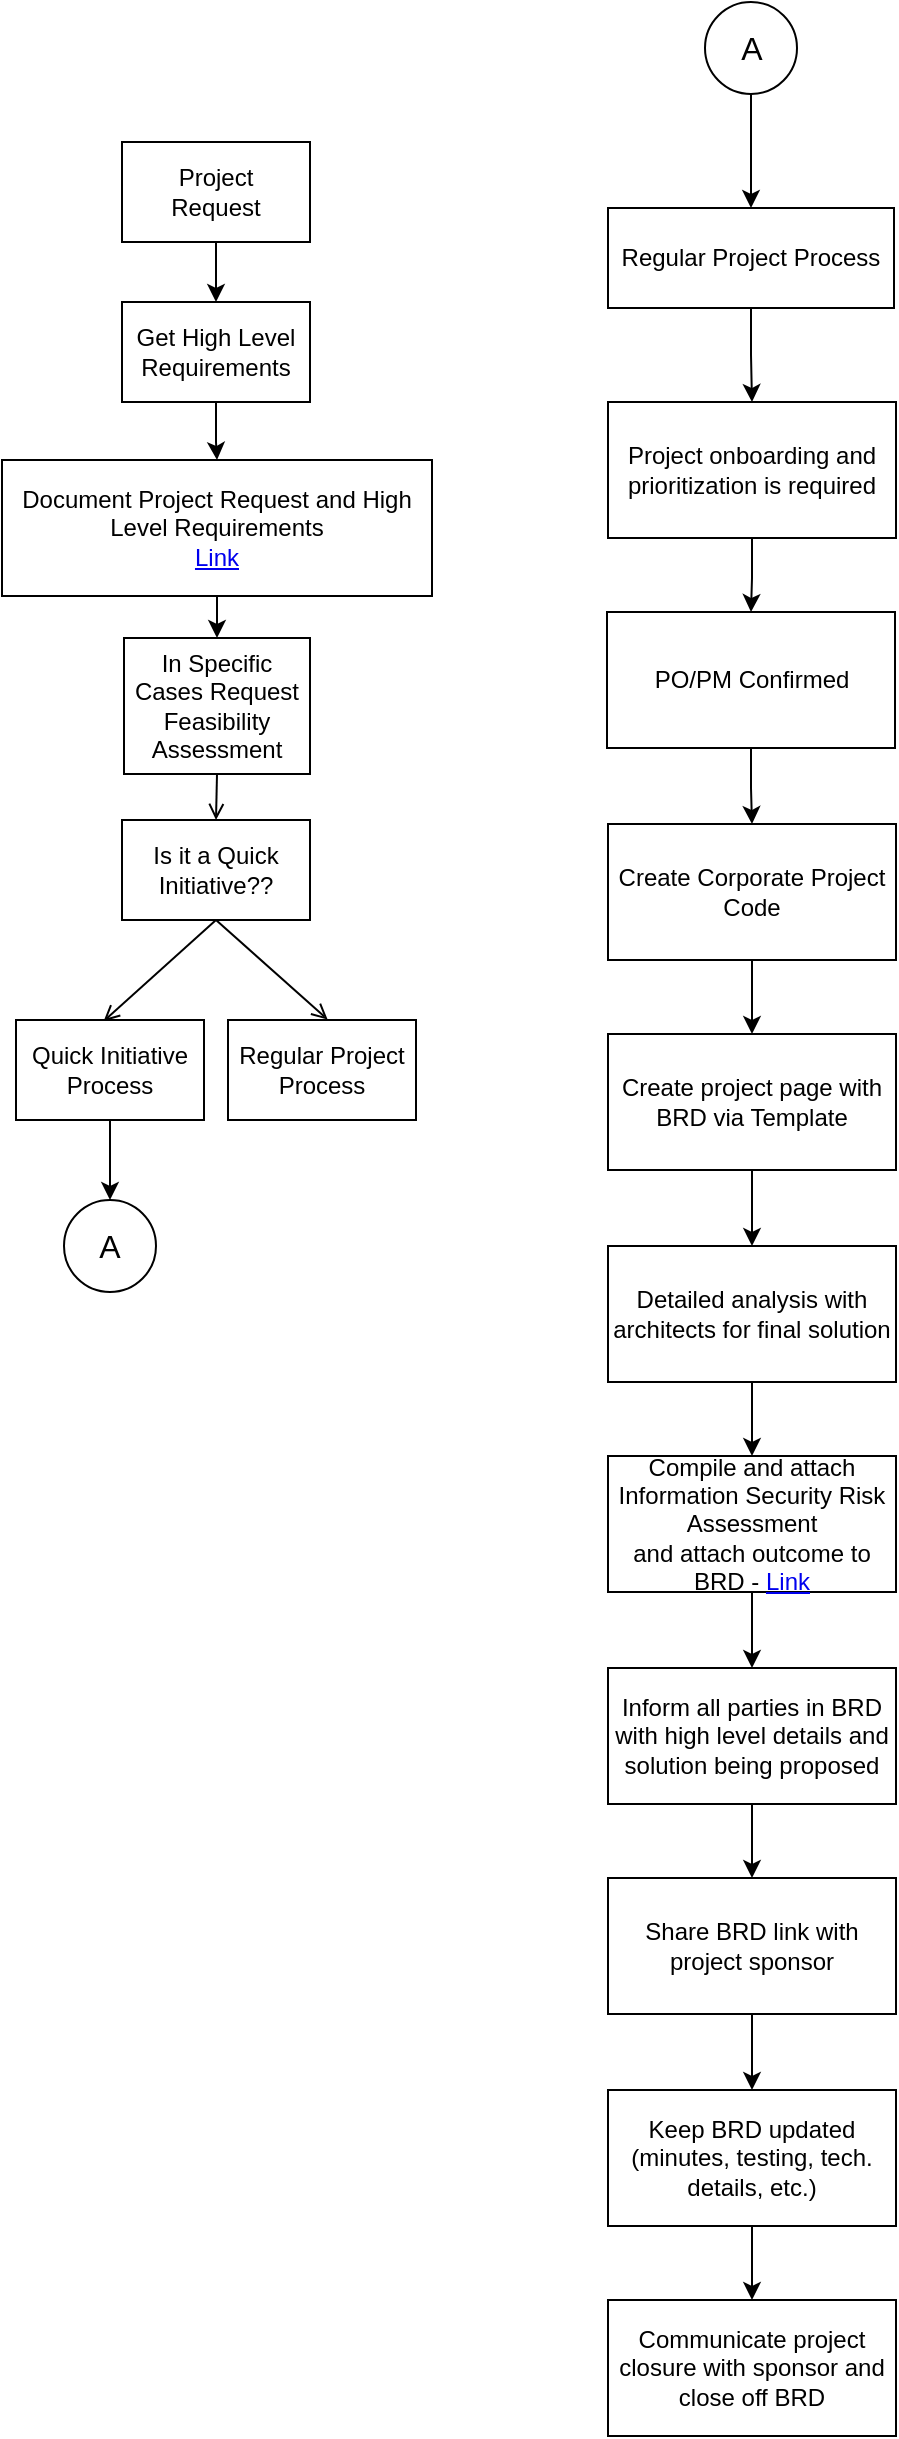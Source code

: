 <mxfile version="19.0.0" type="github">
  <diagram id="UuINoagajCsAjQXCb1hG" name="Page-1">
    <mxGraphModel dx="1668" dy="882" grid="0" gridSize="10" guides="1" tooltips="1" connect="1" arrows="1" fold="1" page="0" pageScale="1" pageWidth="850" pageHeight="1100" math="0" shadow="0">
      <root>
        <mxCell id="0" />
        <mxCell id="1" parent="0" />
        <mxCell id="QRZgRqmGAZugamxMWLYE-2" style="edgeStyle=orthogonalEdgeStyle;rounded=0;orthogonalLoop=1;jettySize=auto;html=1;exitX=0.5;exitY=1;exitDx=0;exitDy=0;entryX=0.5;entryY=0;entryDx=0;entryDy=0;" parent="1" source="a5484PJUVfSCDonEMbwy-1" target="a5484PJUVfSCDonEMbwy-2" edge="1">
          <mxGeometry relative="1" as="geometry" />
        </mxCell>
        <mxCell id="a5484PJUVfSCDonEMbwy-1" value="Project &lt;br&gt;Request" style="rounded=0;whiteSpace=wrap;html=1;hachureGap=4;" parent="1" vertex="1">
          <mxGeometry x="-486" y="-79" width="94" height="50" as="geometry" />
        </mxCell>
        <mxCell id="QRZgRqmGAZugamxMWLYE-3" style="edgeStyle=orthogonalEdgeStyle;rounded=0;orthogonalLoop=1;jettySize=auto;html=1;exitX=0.5;exitY=1;exitDx=0;exitDy=0;" parent="1" source="a5484PJUVfSCDonEMbwy-2" target="0aMMqWP5mhxlDu2Pbyt3-1" edge="1">
          <mxGeometry relative="1" as="geometry" />
        </mxCell>
        <mxCell id="a5484PJUVfSCDonEMbwy-2" value="Get High Level Requirements" style="rounded=0;whiteSpace=wrap;html=1;hachureGap=4;" parent="1" vertex="1">
          <mxGeometry x="-486" y="1" width="94" height="50" as="geometry" />
        </mxCell>
        <mxCell id="a5484PJUVfSCDonEMbwy-8" style="edgeStyle=none;curved=1;rounded=0;orthogonalLoop=1;jettySize=auto;html=1;entryX=0.53;entryY=-0.004;entryDx=0;entryDy=0;entryPerimeter=0;endArrow=open;sourcePerimeterSpacing=8;targetPerimeterSpacing=8;exitX=0.5;exitY=1;exitDx=0;exitDy=0;" parent="1" source="a5484PJUVfSCDonEMbwy-3" target="a5484PJUVfSCDonEMbwy-5" edge="1">
          <mxGeometry relative="1" as="geometry" />
        </mxCell>
        <mxCell id="a5484PJUVfSCDonEMbwy-9" style="edgeStyle=none;curved=1;rounded=0;orthogonalLoop=1;jettySize=auto;html=1;entryX=0.466;entryY=0.012;entryDx=0;entryDy=0;entryPerimeter=0;endArrow=open;sourcePerimeterSpacing=8;targetPerimeterSpacing=8;exitX=0.5;exitY=1;exitDx=0;exitDy=0;" parent="1" source="a5484PJUVfSCDonEMbwy-3" target="a5484PJUVfSCDonEMbwy-4" edge="1">
          <mxGeometry relative="1" as="geometry" />
        </mxCell>
        <mxCell id="a5484PJUVfSCDonEMbwy-3" value="Is it a Quick Initiative??" style="rounded=0;whiteSpace=wrap;html=1;hachureGap=4;" parent="1" vertex="1">
          <mxGeometry x="-486" y="260" width="94" height="50" as="geometry" />
        </mxCell>
        <mxCell id="QTm_D1VfI3Hyz9MsJBKu-14" value="" style="edgeStyle=orthogonalEdgeStyle;rounded=0;orthogonalLoop=1;jettySize=auto;html=1;fontSize=16;" edge="1" parent="1" source="a5484PJUVfSCDonEMbwy-4" target="QTm_D1VfI3Hyz9MsJBKu-13">
          <mxGeometry relative="1" as="geometry" />
        </mxCell>
        <mxCell id="a5484PJUVfSCDonEMbwy-4" value="Quick Initiative&lt;br&gt;Process" style="rounded=0;whiteSpace=wrap;html=1;hachureGap=4;" parent="1" vertex="1">
          <mxGeometry x="-539" y="360" width="94" height="50" as="geometry" />
        </mxCell>
        <mxCell id="a5484PJUVfSCDonEMbwy-5" value="Regular Project Process" style="rounded=0;whiteSpace=wrap;html=1;hachureGap=4;" parent="1" vertex="1">
          <mxGeometry x="-433" y="360" width="94" height="50" as="geometry" />
        </mxCell>
        <mxCell id="QTm_D1VfI3Hyz9MsJBKu-3" value="" style="edgeStyle=orthogonalEdgeStyle;rounded=0;orthogonalLoop=1;jettySize=auto;html=1;" edge="1" parent="1" source="a5484PJUVfSCDonEMbwy-14" target="a5484PJUVfSCDonEMbwy-17">
          <mxGeometry relative="1" as="geometry" />
        </mxCell>
        <mxCell id="a5484PJUVfSCDonEMbwy-14" value="Regular Project Process" style="rounded=0;whiteSpace=wrap;html=1;hachureGap=4;" parent="1" vertex="1">
          <mxGeometry x="-243" y="-46" width="143" height="50" as="geometry" />
        </mxCell>
        <mxCell id="QTm_D1VfI3Hyz9MsJBKu-5" value="" style="edgeStyle=orthogonalEdgeStyle;rounded=0;orthogonalLoop=1;jettySize=auto;html=1;" edge="1" parent="1" source="a5484PJUVfSCDonEMbwy-16" target="DL_FCc7b85vxlmxTuk_l-1">
          <mxGeometry relative="1" as="geometry" />
        </mxCell>
        <mxCell id="a5484PJUVfSCDonEMbwy-16" value="PO/PM Confirmed" style="rounded=0;whiteSpace=wrap;html=1;hachureGap=4;" parent="1" vertex="1">
          <mxGeometry x="-243.5" y="156" width="144" height="68" as="geometry" />
        </mxCell>
        <mxCell id="QTm_D1VfI3Hyz9MsJBKu-4" value="" style="edgeStyle=orthogonalEdgeStyle;rounded=0;orthogonalLoop=1;jettySize=auto;html=1;" edge="1" parent="1" source="a5484PJUVfSCDonEMbwy-17" target="a5484PJUVfSCDonEMbwy-16">
          <mxGeometry relative="1" as="geometry" />
        </mxCell>
        <mxCell id="a5484PJUVfSCDonEMbwy-17" value="Project onboarding and prioritization is required" style="rounded=0;whiteSpace=wrap;html=1;hachureGap=4;" parent="1" vertex="1">
          <mxGeometry x="-243" y="51" width="144" height="68" as="geometry" />
        </mxCell>
        <mxCell id="a5484PJUVfSCDonEMbwy-27" style="edgeStyle=none;curved=1;rounded=0;orthogonalLoop=1;jettySize=auto;html=1;exitX=0.5;exitY=1;exitDx=0;exitDy=0;entryX=0.5;entryY=0;entryDx=0;entryDy=0;endArrow=open;sourcePerimeterSpacing=8;targetPerimeterSpacing=8;" parent="1" source="a5484PJUVfSCDonEMbwy-25" target="a5484PJUVfSCDonEMbwy-3" edge="1">
          <mxGeometry relative="1" as="geometry" />
        </mxCell>
        <mxCell id="a5484PJUVfSCDonEMbwy-25" value="In Specific Cases Request Feasibility Assessment" style="rounded=0;whiteSpace=wrap;html=1;hachureGap=4;" parent="1" vertex="1">
          <mxGeometry x="-485" y="169" width="93" height="68" as="geometry" />
        </mxCell>
        <mxCell id="QRZgRqmGAZugamxMWLYE-4" style="edgeStyle=orthogonalEdgeStyle;rounded=0;orthogonalLoop=1;jettySize=auto;html=1;exitX=0.5;exitY=1;exitDx=0;exitDy=0;" parent="1" source="0aMMqWP5mhxlDu2Pbyt3-1" target="a5484PJUVfSCDonEMbwy-25" edge="1">
          <mxGeometry relative="1" as="geometry" />
        </mxCell>
        <mxCell id="0aMMqWP5mhxlDu2Pbyt3-1" value="Document Project Request and High Level Requirements&lt;br&gt;&lt;a href=&quot;http://confluence.corporate.intra:8080/x/ZAHLC&quot;&gt;Link&lt;/a&gt;" style="rounded=0;whiteSpace=wrap;html=1;hachureGap=4;" parent="1" vertex="1">
          <mxGeometry x="-546" y="80" width="215" height="68" as="geometry" />
        </mxCell>
        <mxCell id="QTm_D1VfI3Hyz9MsJBKu-6" value="" style="edgeStyle=orthogonalEdgeStyle;rounded=0;orthogonalLoop=1;jettySize=auto;html=1;" edge="1" parent="1" source="DL_FCc7b85vxlmxTuk_l-1" target="DL_FCc7b85vxlmxTuk_l-2">
          <mxGeometry relative="1" as="geometry" />
        </mxCell>
        <mxCell id="DL_FCc7b85vxlmxTuk_l-1" value="Create Corporate Project Code" style="rounded=0;whiteSpace=wrap;html=1;hachureGap=4;" parent="1" vertex="1">
          <mxGeometry x="-243" y="262" width="144" height="68" as="geometry" />
        </mxCell>
        <mxCell id="QTm_D1VfI3Hyz9MsJBKu-7" value="" style="edgeStyle=orthogonalEdgeStyle;rounded=0;orthogonalLoop=1;jettySize=auto;html=1;" edge="1" parent="1" source="DL_FCc7b85vxlmxTuk_l-2" target="DL_FCc7b85vxlmxTuk_l-3">
          <mxGeometry relative="1" as="geometry" />
        </mxCell>
        <mxCell id="DL_FCc7b85vxlmxTuk_l-2" value="Create project page with BRD via Template" style="rounded=0;whiteSpace=wrap;html=1;hachureGap=4;" parent="1" vertex="1">
          <mxGeometry x="-243" y="367" width="144" height="68" as="geometry" />
        </mxCell>
        <mxCell id="QTm_D1VfI3Hyz9MsJBKu-8" value="" style="edgeStyle=orthogonalEdgeStyle;rounded=0;orthogonalLoop=1;jettySize=auto;html=1;" edge="1" parent="1" source="DL_FCc7b85vxlmxTuk_l-3" target="DL_FCc7b85vxlmxTuk_l-4">
          <mxGeometry relative="1" as="geometry" />
        </mxCell>
        <mxCell id="DL_FCc7b85vxlmxTuk_l-3" value="Detailed analysis with architects for final solution" style="rounded=0;whiteSpace=wrap;html=1;hachureGap=4;" parent="1" vertex="1">
          <mxGeometry x="-243" y="473" width="144" height="68" as="geometry" />
        </mxCell>
        <mxCell id="QTm_D1VfI3Hyz9MsJBKu-9" value="" style="edgeStyle=orthogonalEdgeStyle;rounded=0;orthogonalLoop=1;jettySize=auto;html=1;" edge="1" parent="1" source="DL_FCc7b85vxlmxTuk_l-4" target="DL_FCc7b85vxlmxTuk_l-5">
          <mxGeometry relative="1" as="geometry" />
        </mxCell>
        <mxCell id="DL_FCc7b85vxlmxTuk_l-4" value="Compile and attach Information Security Risk Assessment&lt;br&gt;and attach outcome to BRD -&amp;nbsp;&lt;a href=&quot;http://confluence.corporate.intra:8080/x/NIj8Bg&quot;&gt;Link&lt;/a&gt;" style="rounded=0;whiteSpace=wrap;html=1;hachureGap=4;" parent="1" vertex="1">
          <mxGeometry x="-243" y="578" width="144" height="68" as="geometry" />
        </mxCell>
        <mxCell id="QTm_D1VfI3Hyz9MsJBKu-10" value="" style="edgeStyle=orthogonalEdgeStyle;rounded=0;orthogonalLoop=1;jettySize=auto;html=1;" edge="1" parent="1" source="DL_FCc7b85vxlmxTuk_l-5" target="DL_FCc7b85vxlmxTuk_l-6">
          <mxGeometry relative="1" as="geometry" />
        </mxCell>
        <mxCell id="DL_FCc7b85vxlmxTuk_l-5" value="Inform all parties in BRD with high level details and solution being proposed" style="rounded=0;whiteSpace=wrap;html=1;hachureGap=4;" parent="1" vertex="1">
          <mxGeometry x="-243" y="684" width="144" height="68" as="geometry" />
        </mxCell>
        <mxCell id="QTm_D1VfI3Hyz9MsJBKu-11" value="" style="edgeStyle=orthogonalEdgeStyle;rounded=0;orthogonalLoop=1;jettySize=auto;html=1;" edge="1" parent="1" source="DL_FCc7b85vxlmxTuk_l-6" target="QTm_D1VfI3Hyz9MsJBKu-1">
          <mxGeometry relative="1" as="geometry" />
        </mxCell>
        <mxCell id="DL_FCc7b85vxlmxTuk_l-6" value="Share BRD link with project sponsor" style="rounded=0;whiteSpace=wrap;html=1;hachureGap=4;" parent="1" vertex="1">
          <mxGeometry x="-243" y="789" width="144" height="68" as="geometry" />
        </mxCell>
        <mxCell id="QTm_D1VfI3Hyz9MsJBKu-12" value="" style="edgeStyle=orthogonalEdgeStyle;rounded=0;orthogonalLoop=1;jettySize=auto;html=1;" edge="1" parent="1" source="QTm_D1VfI3Hyz9MsJBKu-1" target="QTm_D1VfI3Hyz9MsJBKu-2">
          <mxGeometry relative="1" as="geometry" />
        </mxCell>
        <mxCell id="QTm_D1VfI3Hyz9MsJBKu-1" value="Keep BRD updated (minutes, testing, tech. details, etc.)" style="rounded=0;whiteSpace=wrap;html=1;hachureGap=4;" vertex="1" parent="1">
          <mxGeometry x="-243" y="895" width="144" height="68" as="geometry" />
        </mxCell>
        <mxCell id="QTm_D1VfI3Hyz9MsJBKu-2" value="Communicate project closure with sponsor and close off BRD" style="rounded=0;whiteSpace=wrap;html=1;hachureGap=4;" vertex="1" parent="1">
          <mxGeometry x="-243" y="1000" width="144" height="68" as="geometry" />
        </mxCell>
        <mxCell id="QTm_D1VfI3Hyz9MsJBKu-13" value="&lt;font style=&quot;font-size: 16px;&quot;&gt;A&lt;/font&gt;" style="ellipse;whiteSpace=wrap;html=1;aspect=fixed;" vertex="1" parent="1">
          <mxGeometry x="-515" y="450" width="46" height="46" as="geometry" />
        </mxCell>
        <mxCell id="QTm_D1VfI3Hyz9MsJBKu-17" style="edgeStyle=orthogonalEdgeStyle;rounded=0;orthogonalLoop=1;jettySize=auto;html=1;exitX=0.5;exitY=1;exitDx=0;exitDy=0;fontSize=16;" edge="1" parent="1" source="QTm_D1VfI3Hyz9MsJBKu-15" target="a5484PJUVfSCDonEMbwy-14">
          <mxGeometry relative="1" as="geometry" />
        </mxCell>
        <mxCell id="QTm_D1VfI3Hyz9MsJBKu-15" value="&lt;font style=&quot;font-size: 16px;&quot;&gt;A&lt;/font&gt;" style="ellipse;whiteSpace=wrap;html=1;aspect=fixed;" vertex="1" parent="1">
          <mxGeometry x="-194.5" y="-149" width="46" height="46" as="geometry" />
        </mxCell>
      </root>
    </mxGraphModel>
  </diagram>
</mxfile>
